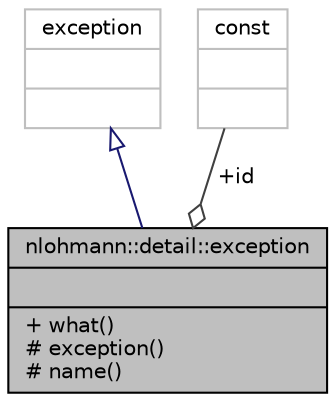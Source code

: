 digraph "nlohmann::detail::exception"
{
 // INTERACTIVE_SVG=YES
  bgcolor="transparent";
  edge [fontname="Helvetica",fontsize="10",labelfontname="Helvetica",labelfontsize="10"];
  node [fontname="Helvetica",fontsize="10",shape=record];
  Node7 [label="{nlohmann::detail::exception\n||+ what()\l# exception()\l# name()\l}",height=0.2,width=0.4,color="black", fillcolor="grey75", style="filled", fontcolor="black"];
  Node8 -> Node7 [dir="back",color="midnightblue",fontsize="10",style="solid",arrowtail="onormal",fontname="Helvetica"];
  Node8 [label="{exception\n||}",height=0.2,width=0.4,color="grey75"];
  Node9 -> Node7 [color="grey25",fontsize="10",style="solid",label=" +id" ,arrowhead="odiamond",fontname="Helvetica"];
  Node9 [label="{const\n||}",height=0.2,width=0.4,color="grey75"];
}
